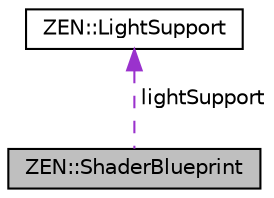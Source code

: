 digraph "ZEN::ShaderBlueprint"
{
 // LATEX_PDF_SIZE
  edge [fontname="Helvetica",fontsize="10",labelfontname="Helvetica",labelfontsize="10"];
  node [fontname="Helvetica",fontsize="10",shape=record];
  Node1 [label="ZEN::ShaderBlueprint",height=0.2,width=0.4,color="black", fillcolor="grey75", style="filled", fontcolor="black",tooltip=" "];
  Node2 -> Node1 [dir="back",color="darkorchid3",fontsize="10",style="dashed",label=" lightSupport" ,fontname="Helvetica"];
  Node2 [label="ZEN::LightSupport",height=0.2,width=0.4,color="black", fillcolor="white", style="filled",URL="$structZEN_1_1LightSupport.html",tooltip=" "];
}
